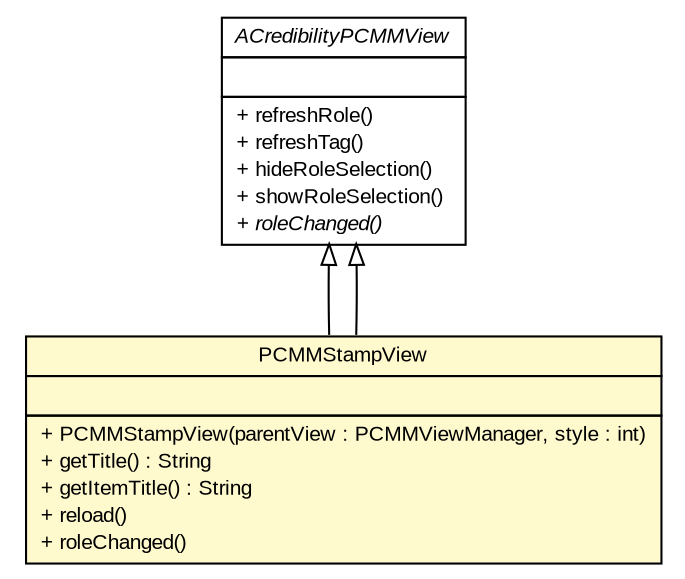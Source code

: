 #!/usr/local/bin/dot
#
# Class diagram 
# Generated by UMLGraph version R5_6-24-gf6e263 (http://www.umlgraph.org/)
#

digraph G {
	edge [fontname="arial",fontsize=10,labelfontname="arial",labelfontsize=10];
	node [fontname="arial",fontsize=10,shape=plaintext];
	nodesep=0.25;
	ranksep=0.5;
	// gov.sandia.cf.parts.ui.pcmm.ACredibilityPCMMView
	c305060 [label=<<table title="gov.sandia.cf.parts.ui.pcmm.ACredibilityPCMMView" border="0" cellborder="1" cellspacing="0" cellpadding="2" port="p" href="./ACredibilityPCMMView.html">
		<tr><td><table border="0" cellspacing="0" cellpadding="1">
<tr><td align="center" balign="center"><font face="arial italic"> ACredibilityPCMMView </font></td></tr>
		</table></td></tr>
		<tr><td><table border="0" cellspacing="0" cellpadding="1">
<tr><td align="left" balign="left">  </td></tr>
		</table></td></tr>
		<tr><td><table border="0" cellspacing="0" cellpadding="1">
<tr><td align="left" balign="left"> + refreshRole() </td></tr>
<tr><td align="left" balign="left"> + refreshTag() </td></tr>
<tr><td align="left" balign="left"> + hideRoleSelection() </td></tr>
<tr><td align="left" balign="left"> + showRoleSelection() </td></tr>
<tr><td align="left" balign="left"><font face="arial italic" point-size="10.0"> + roleChanged() </font></td></tr>
		</table></td></tr>
		</table>>, URL="./ACredibilityPCMMView.html", fontname="arial", fontcolor="black", fontsize=10.0];
	// gov.sandia.cf.parts.ui.pcmm.PCMMStampView
	c305098 [label=<<table title="gov.sandia.cf.parts.ui.pcmm.PCMMStampView" border="0" cellborder="1" cellspacing="0" cellpadding="2" port="p" bgcolor="lemonChiffon" href="./PCMMStampView.html">
		<tr><td><table border="0" cellspacing="0" cellpadding="1">
<tr><td align="center" balign="center"> PCMMStampView </td></tr>
		</table></td></tr>
		<tr><td><table border="0" cellspacing="0" cellpadding="1">
<tr><td align="left" balign="left">  </td></tr>
		</table></td></tr>
		<tr><td><table border="0" cellspacing="0" cellpadding="1">
<tr><td align="left" balign="left"> + PCMMStampView(parentView : PCMMViewManager, style : int) </td></tr>
<tr><td align="left" balign="left"> + getTitle() : String </td></tr>
<tr><td align="left" balign="left"> + getItemTitle() : String </td></tr>
<tr><td align="left" balign="left"> + reload() </td></tr>
<tr><td align="left" balign="left"> + roleChanged() </td></tr>
		</table></td></tr>
		</table>>, URL="./PCMMStampView.html", fontname="arial", fontcolor="black", fontsize=10.0];
	//gov.sandia.cf.parts.ui.pcmm.PCMMStampView extends gov.sandia.cf.parts.ui.pcmm.ACredibilityPCMMView
	c305060:p -> c305098:p [dir=back,arrowtail=empty];
	//gov.sandia.cf.parts.ui.pcmm.PCMMStampView extends gov.sandia.cf.parts.ui.pcmm.ACredibilityPCMMView
	c305060:p -> c305098:p [dir=back,arrowtail=empty];
}

